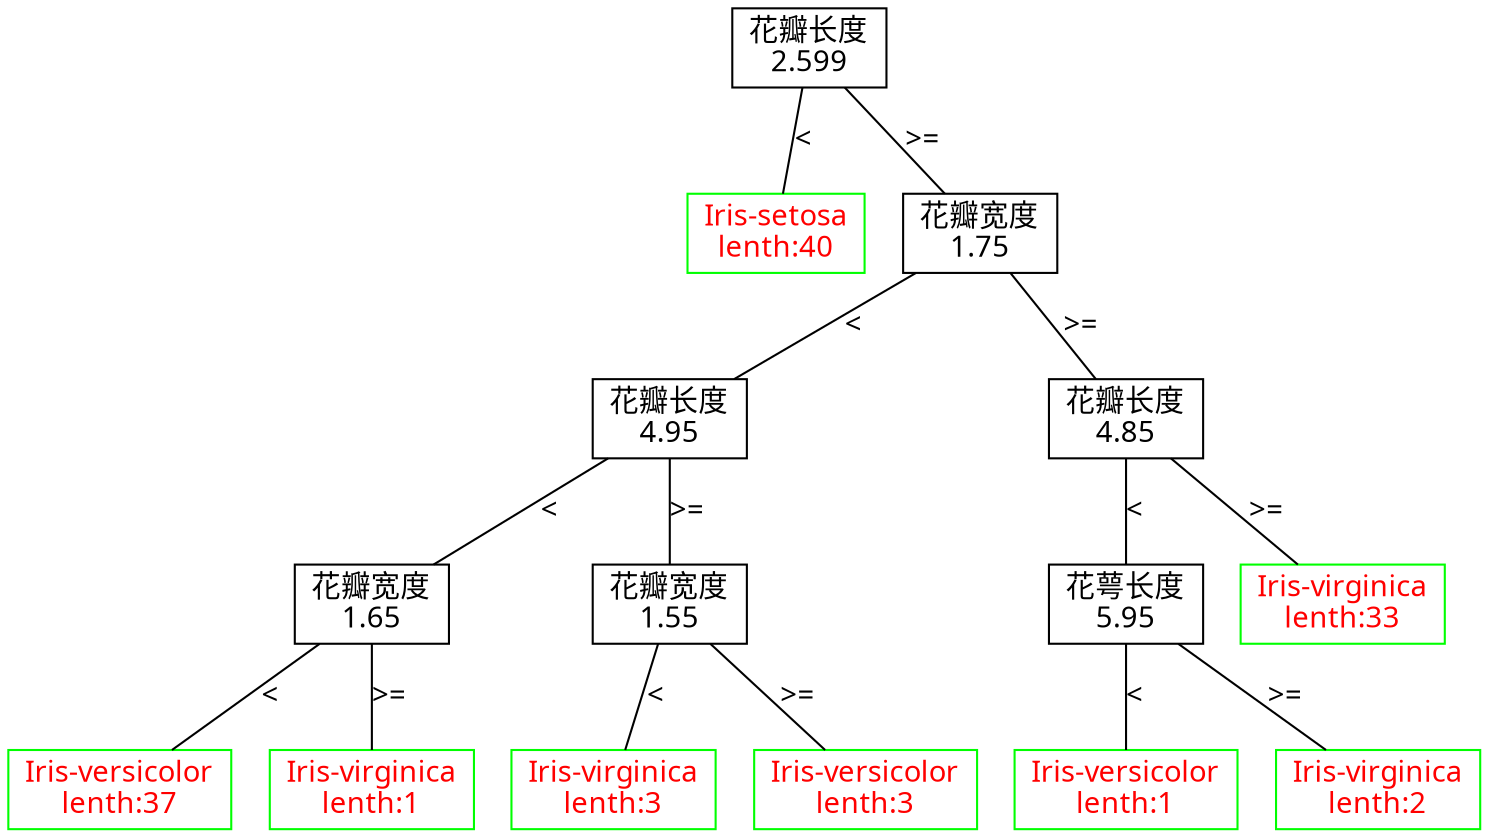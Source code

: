 graph pic{
edge [fontname="Microsoft YaHei"];

node [shape=box, fontname="Microsoft YaHei"];{
    //定义节点关系
    1--2[label="<"];
    1--3[label=">="];
   3--6[label="<"]; 
   3--7[label=">="];
   6--12[label="<"];
   6--13[label=">="];
   7--14[label="<"];
   7--15[label=">="];
   12--24[label="<"];
   12--25[label=">="];
   13--26[label="<"];
   13--27[label=">="];
   14--28[label="<"];
   14--29[label=">="];
   //定义节点属性
   1[label="花瓣长度\n2.599"];
   6[label="花瓣长度\n4.95"];
   7[label="花瓣长度\n4.85"];
   14[label="花萼长度\n5.95"];
   27[label="花萼长度\n6.95"];
   3[label="花瓣宽度\n1.75"];
   12[label="花瓣宽度\n1.65"];
   13[label="花瓣宽度\n1.55"];
   2[label="Iris-setosa\nlenth:40",color=green,fontcolor=red];
   24[label="Iris-versicolor\nlenth:37",color=green,fontcolor=red];
   28[label="Iris-versicolor\nlenth:1",color=green,fontcolor=red];
   27[label="Iris-versicolor\nlenth:3",color=green,fontcolor=red];
   15[label="Iris-virginica\nlenth:33",color=green,fontcolor=red];
   25[label="Iris-virginica\nlenth:1",color=green,fontcolor=red];
   26[label="Iris-virginica\nlenth:3",color=green,fontcolor=red];
   29[label="Iris-virginica\nlenth:2",color=green,fontcolor=red];
   3[label="花瓣宽度\n1.75"];
   }
    }
